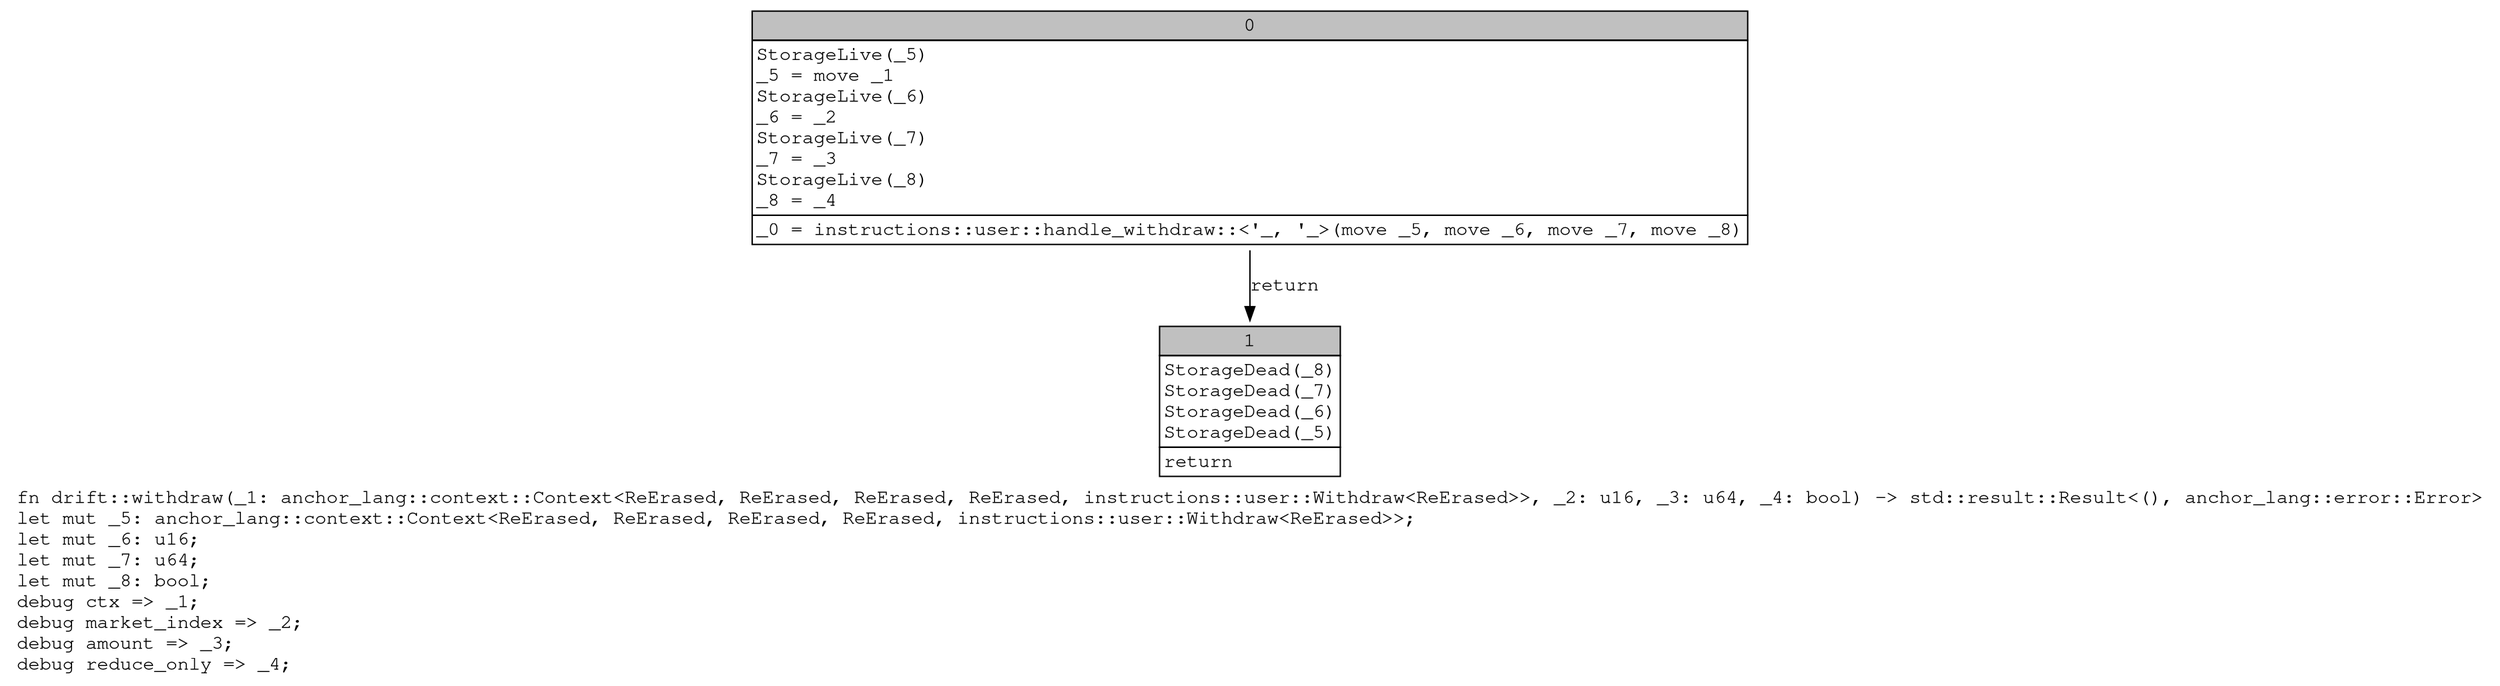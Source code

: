 digraph Mir_0_19800 {
    graph [fontname="Courier, monospace"];
    node [fontname="Courier, monospace"];
    edge [fontname="Courier, monospace"];
    label=<fn drift::withdraw(_1: anchor_lang::context::Context&lt;ReErased, ReErased, ReErased, ReErased, instructions::user::Withdraw&lt;ReErased&gt;&gt;, _2: u16, _3: u64, _4: bool) -&gt; std::result::Result&lt;(), anchor_lang::error::Error&gt;<br align="left"/>let mut _5: anchor_lang::context::Context&lt;ReErased, ReErased, ReErased, ReErased, instructions::user::Withdraw&lt;ReErased&gt;&gt;;<br align="left"/>let mut _6: u16;<br align="left"/>let mut _7: u64;<br align="left"/>let mut _8: bool;<br align="left"/>debug ctx =&gt; _1;<br align="left"/>debug market_index =&gt; _2;<br align="left"/>debug amount =&gt; _3;<br align="left"/>debug reduce_only =&gt; _4;<br align="left"/>>;
    bb0__0_19800 [shape="none", label=<<table border="0" cellborder="1" cellspacing="0"><tr><td bgcolor="gray" align="center" colspan="1">0</td></tr><tr><td align="left" balign="left">StorageLive(_5)<br/>_5 = move _1<br/>StorageLive(_6)<br/>_6 = _2<br/>StorageLive(_7)<br/>_7 = _3<br/>StorageLive(_8)<br/>_8 = _4<br/></td></tr><tr><td align="left">_0 = instructions::user::handle_withdraw::&lt;'_, '_&gt;(move _5, move _6, move _7, move _8)</td></tr></table>>];
    bb1__0_19800 [shape="none", label=<<table border="0" cellborder="1" cellspacing="0"><tr><td bgcolor="gray" align="center" colspan="1">1</td></tr><tr><td align="left" balign="left">StorageDead(_8)<br/>StorageDead(_7)<br/>StorageDead(_6)<br/>StorageDead(_5)<br/></td></tr><tr><td align="left">return</td></tr></table>>];
    bb0__0_19800 -> bb1__0_19800 [label="return"];
}
